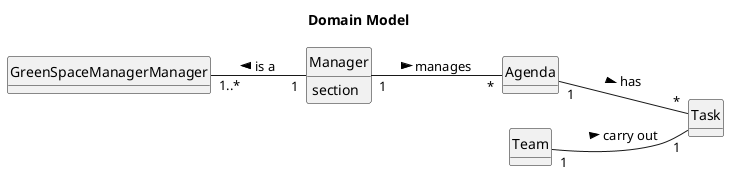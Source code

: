 @startuml
skinparam monochrome true
skinparam packageStyle rectangle
skinparam shadowing false

left to right direction

skinparam classAttributeIconSize 0

hide circle
hide methods

title Domain Model

class GreenSpaceManagerManager {

}

class Manager {
    section
}

Manager "1" --up "1..*" GreenSpaceManagerManager: is a >
Team "1" -- "1" Task: carry out >
Agenda "1" -- "*" Task: has >
Manager "1" -- "*" Agenda: manages >

@enduml